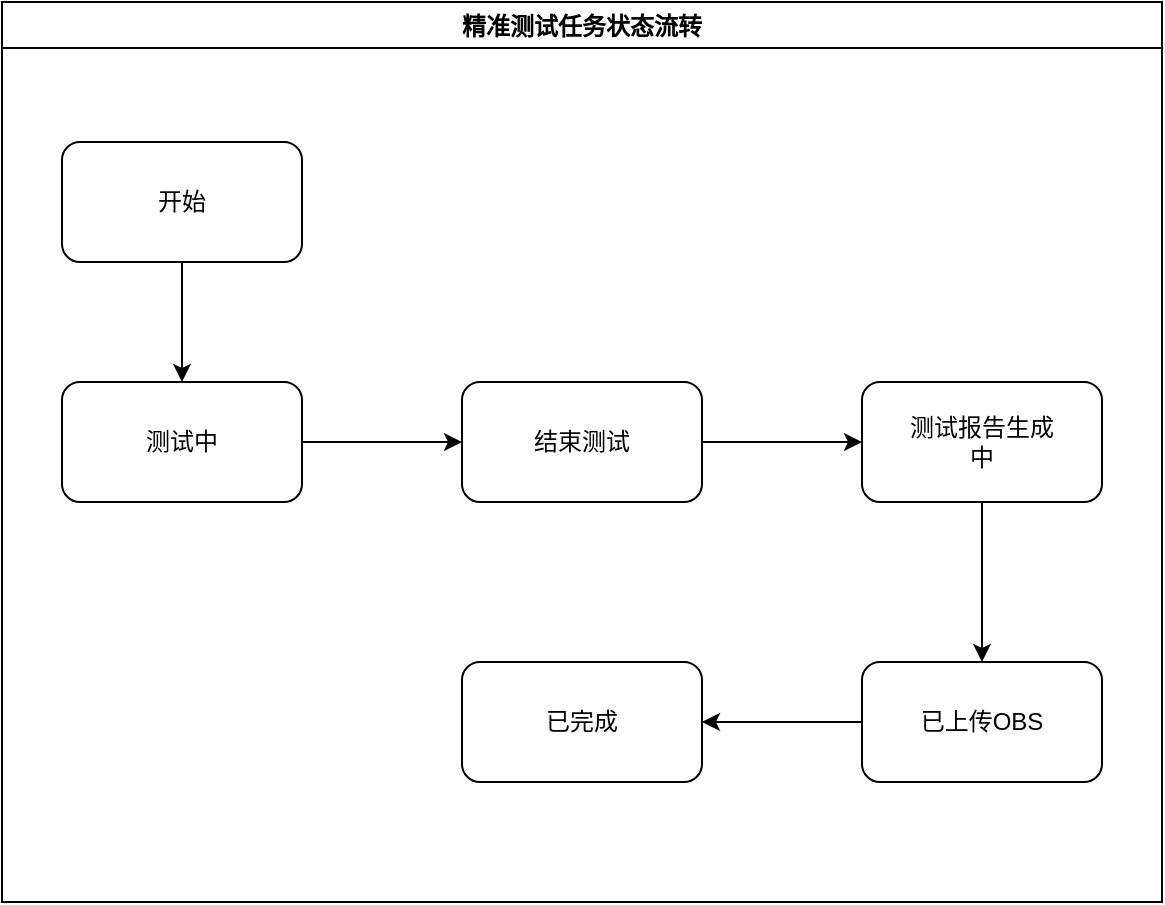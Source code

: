 <mxfile>
    <diagram id="MFhR4MGle8XZ86l0JQ9i" name="第 1 页">
        <mxGraphModel dx="728" dy="488" grid="1" gridSize="10" guides="1" tooltips="1" connect="1" arrows="1" fold="1" page="1" pageScale="1" pageWidth="827" pageHeight="1169" math="0" shadow="0">
            <root>
                <mxCell id="0"/>
                <mxCell id="1" parent="0"/>
                <mxCell id="20" value="精准测试任务状态流转" style="swimlane;" vertex="1" parent="1">
                    <mxGeometry x="230" y="130" width="580" height="450" as="geometry"/>
                </mxCell>
                <mxCell id="26" style="edgeStyle=none;html=1;" edge="1" parent="20" source="21" target="25">
                    <mxGeometry relative="1" as="geometry"/>
                </mxCell>
                <mxCell id="21" value="开始" style="rounded=1;whiteSpace=wrap;html=1;" vertex="1" parent="20">
                    <mxGeometry x="30" y="70" width="120" height="60" as="geometry"/>
                </mxCell>
                <mxCell id="28" value="" style="edgeStyle=none;html=1;" edge="1" parent="20" source="25" target="27">
                    <mxGeometry relative="1" as="geometry"/>
                </mxCell>
                <mxCell id="25" value="测试中" style="whiteSpace=wrap;html=1;rounded=1;" vertex="1" parent="20">
                    <mxGeometry x="30" y="190" width="120" height="60" as="geometry"/>
                </mxCell>
                <mxCell id="30" value="" style="edgeStyle=none;html=1;" edge="1" parent="20" source="27" target="29">
                    <mxGeometry relative="1" as="geometry"/>
                </mxCell>
                <mxCell id="27" value="结束测试" style="whiteSpace=wrap;html=1;rounded=1;" vertex="1" parent="20">
                    <mxGeometry x="230" y="190" width="120" height="60" as="geometry"/>
                </mxCell>
                <mxCell id="32" value="" style="edgeStyle=none;html=1;" edge="1" parent="20" source="29" target="31">
                    <mxGeometry relative="1" as="geometry"/>
                </mxCell>
                <mxCell id="29" value="测试报告生成&lt;br&gt;中" style="whiteSpace=wrap;html=1;rounded=1;" vertex="1" parent="20">
                    <mxGeometry x="430" y="190" width="120" height="60" as="geometry"/>
                </mxCell>
                <mxCell id="35" value="" style="edgeStyle=none;html=1;" edge="1" parent="20" source="31" target="34">
                    <mxGeometry relative="1" as="geometry"/>
                </mxCell>
                <mxCell id="31" value="已上传OBS" style="whiteSpace=wrap;html=1;rounded=1;" vertex="1" parent="20">
                    <mxGeometry x="430" y="330" width="120" height="60" as="geometry"/>
                </mxCell>
                <mxCell id="34" value="已完成" style="rounded=1;whiteSpace=wrap;html=1;" vertex="1" parent="20">
                    <mxGeometry x="230" y="330" width="120" height="60" as="geometry"/>
                </mxCell>
            </root>
        </mxGraphModel>
    </diagram>
</mxfile>